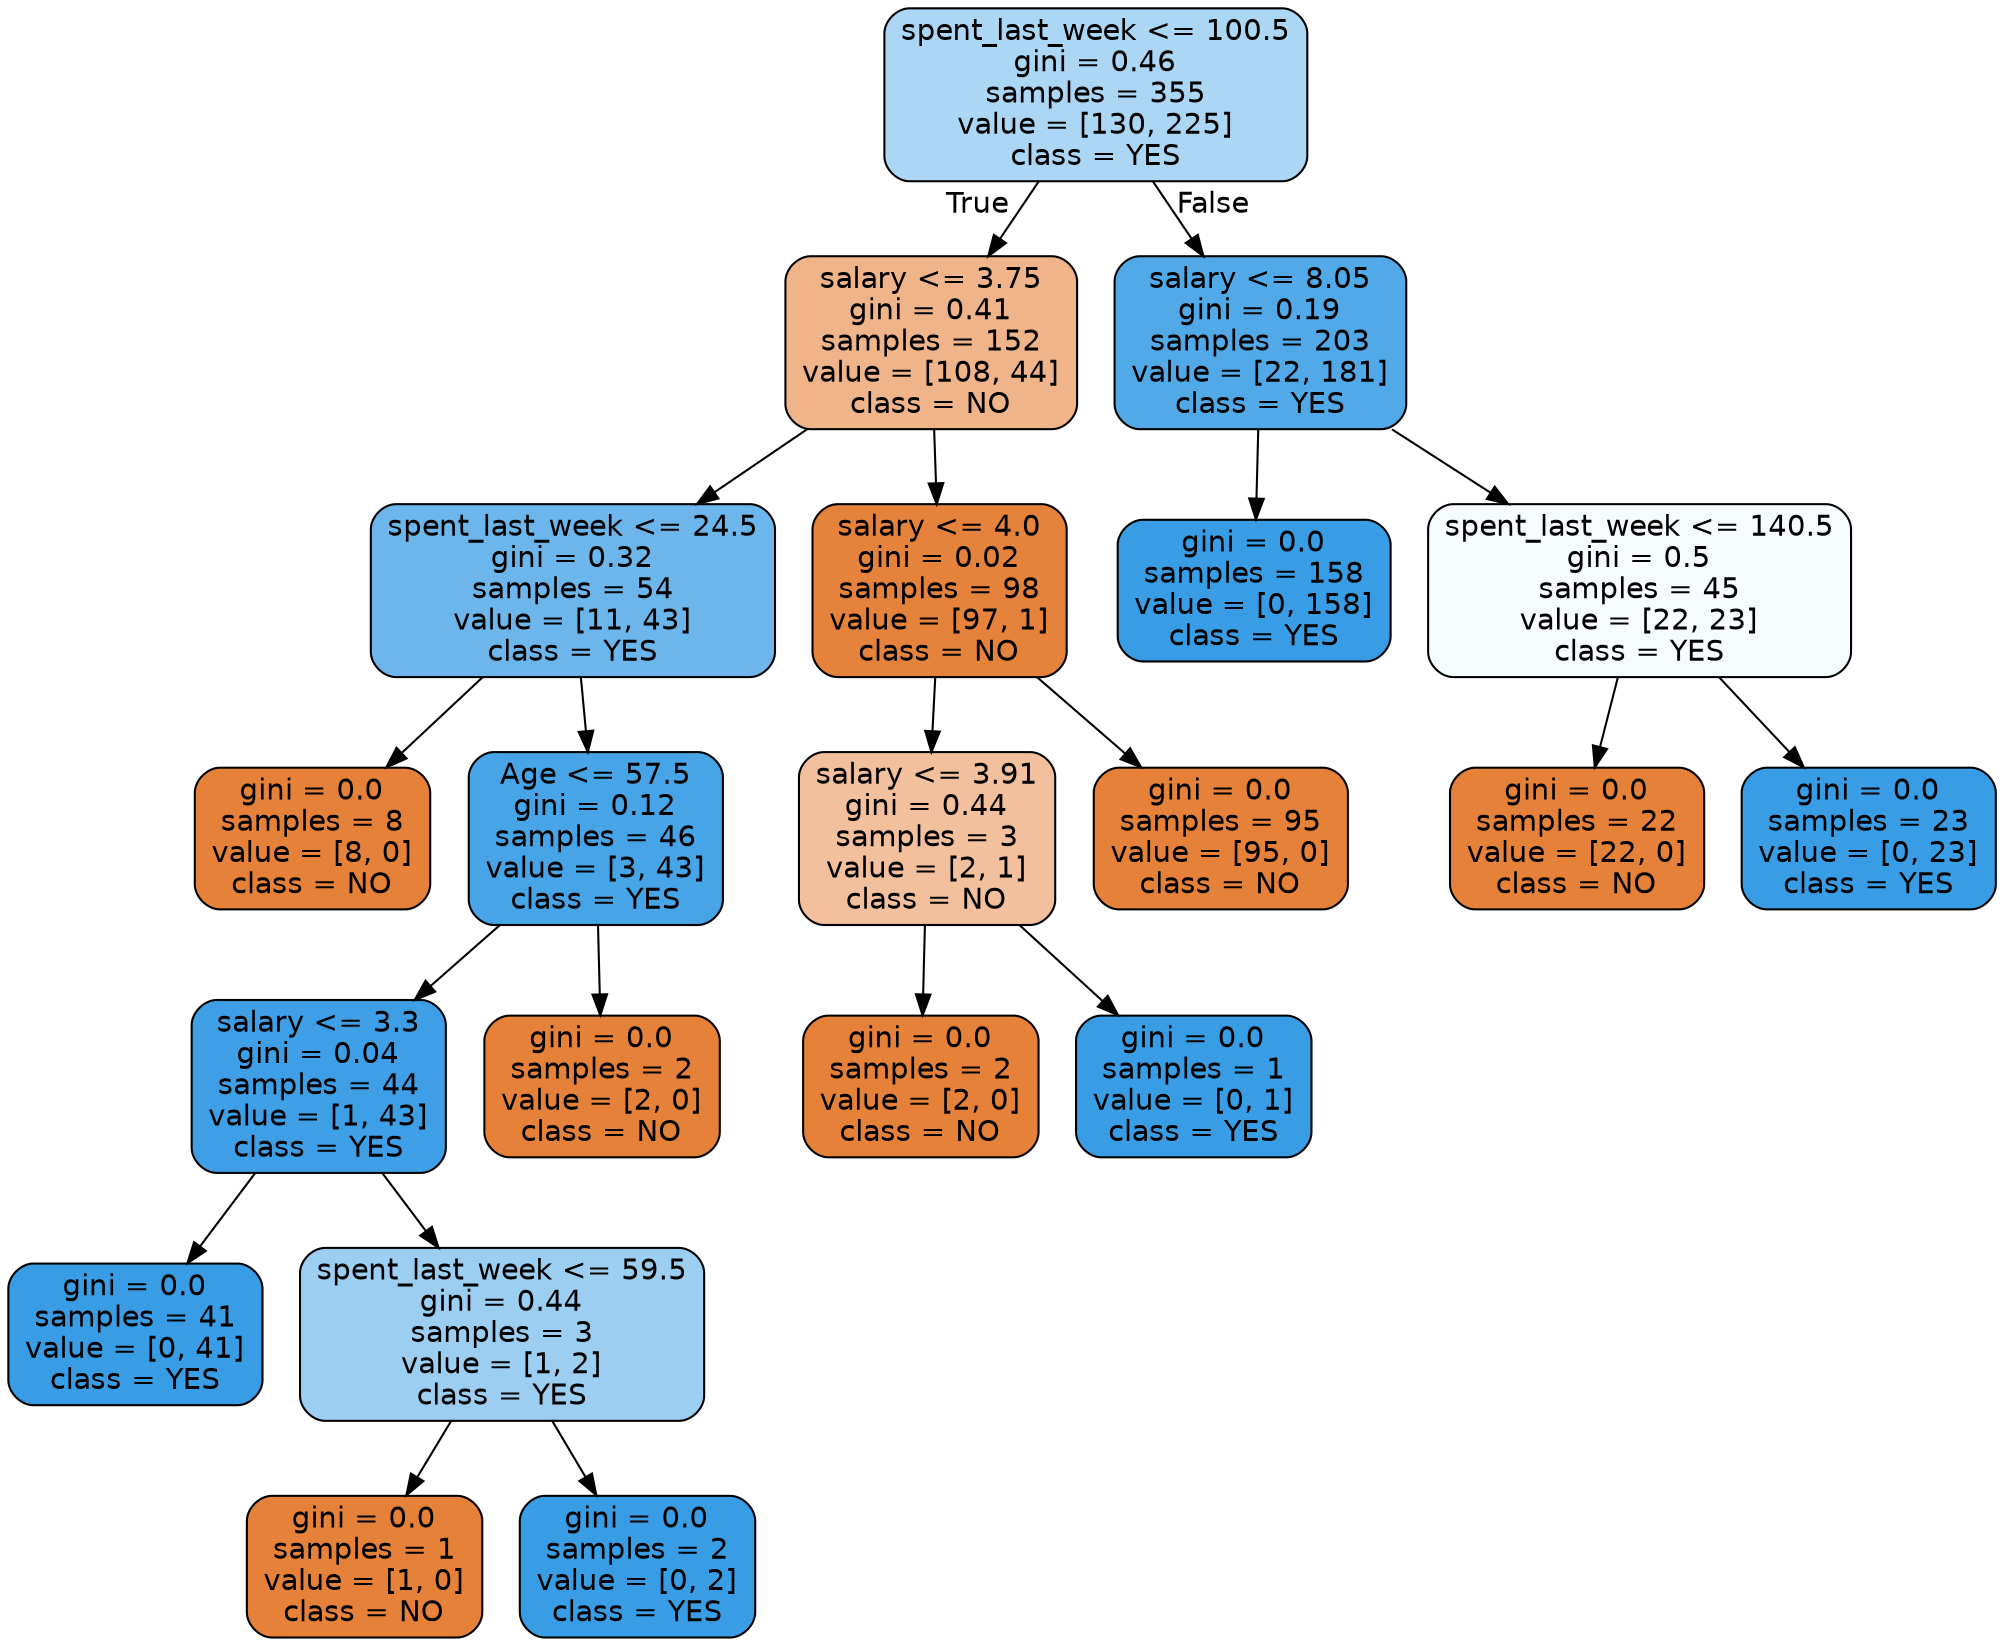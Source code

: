 digraph Tree {
node [shape=box, style="filled, rounded", color="black", fontname=helvetica] ;
edge [fontname=helvetica] ;
0 [label="spent_last_week <= 100.5\ngini = 0.46\nsamples = 355\nvalue = [130, 225]\nclass = YES", fillcolor="#abd6f4"] ;
1 [label="salary <= 3.75\ngini = 0.41\nsamples = 152\nvalue = [108, 44]\nclass = NO", fillcolor="#f0b48a"] ;
0 -> 1 [labeldistance=2.5, labelangle=45, headlabel="True"] ;
2 [label="spent_last_week <= 24.5\ngini = 0.32\nsamples = 54\nvalue = [11, 43]\nclass = YES", fillcolor="#6cb6ec"] ;
1 -> 2 ;
3 [label="gini = 0.0\nsamples = 8\nvalue = [8, 0]\nclass = NO", fillcolor="#e58139"] ;
2 -> 3 ;
4 [label="Age <= 57.5\ngini = 0.12\nsamples = 46\nvalue = [3, 43]\nclass = YES", fillcolor="#47a4e7"] ;
2 -> 4 ;
5 [label="salary <= 3.3\ngini = 0.04\nsamples = 44\nvalue = [1, 43]\nclass = YES", fillcolor="#3e9fe6"] ;
4 -> 5 ;
6 [label="gini = 0.0\nsamples = 41\nvalue = [0, 41]\nclass = YES", fillcolor="#399de5"] ;
5 -> 6 ;
7 [label="spent_last_week <= 59.5\ngini = 0.44\nsamples = 3\nvalue = [1, 2]\nclass = YES", fillcolor="#9ccef2"] ;
5 -> 7 ;
8 [label="gini = 0.0\nsamples = 1\nvalue = [1, 0]\nclass = NO", fillcolor="#e58139"] ;
7 -> 8 ;
9 [label="gini = 0.0\nsamples = 2\nvalue = [0, 2]\nclass = YES", fillcolor="#399de5"] ;
7 -> 9 ;
10 [label="gini = 0.0\nsamples = 2\nvalue = [2, 0]\nclass = NO", fillcolor="#e58139"] ;
4 -> 10 ;
11 [label="salary <= 4.0\ngini = 0.02\nsamples = 98\nvalue = [97, 1]\nclass = NO", fillcolor="#e5823b"] ;
1 -> 11 ;
12 [label="salary <= 3.91\ngini = 0.44\nsamples = 3\nvalue = [2, 1]\nclass = NO", fillcolor="#f2c09c"] ;
11 -> 12 ;
13 [label="gini = 0.0\nsamples = 2\nvalue = [2, 0]\nclass = NO", fillcolor="#e58139"] ;
12 -> 13 ;
14 [label="gini = 0.0\nsamples = 1\nvalue = [0, 1]\nclass = YES", fillcolor="#399de5"] ;
12 -> 14 ;
15 [label="gini = 0.0\nsamples = 95\nvalue = [95, 0]\nclass = NO", fillcolor="#e58139"] ;
11 -> 15 ;
16 [label="salary <= 8.05\ngini = 0.19\nsamples = 203\nvalue = [22, 181]\nclass = YES", fillcolor="#51a9e8"] ;
0 -> 16 [labeldistance=2.5, labelangle=-45, headlabel="False"] ;
17 [label="gini = 0.0\nsamples = 158\nvalue = [0, 158]\nclass = YES", fillcolor="#399de5"] ;
16 -> 17 ;
18 [label="spent_last_week <= 140.5\ngini = 0.5\nsamples = 45\nvalue = [22, 23]\nclass = YES", fillcolor="#f6fbfe"] ;
16 -> 18 ;
19 [label="gini = 0.0\nsamples = 22\nvalue = [22, 0]\nclass = NO", fillcolor="#e58139"] ;
18 -> 19 ;
20 [label="gini = 0.0\nsamples = 23\nvalue = [0, 23]\nclass = YES", fillcolor="#399de5"] ;
18 -> 20 ;
}